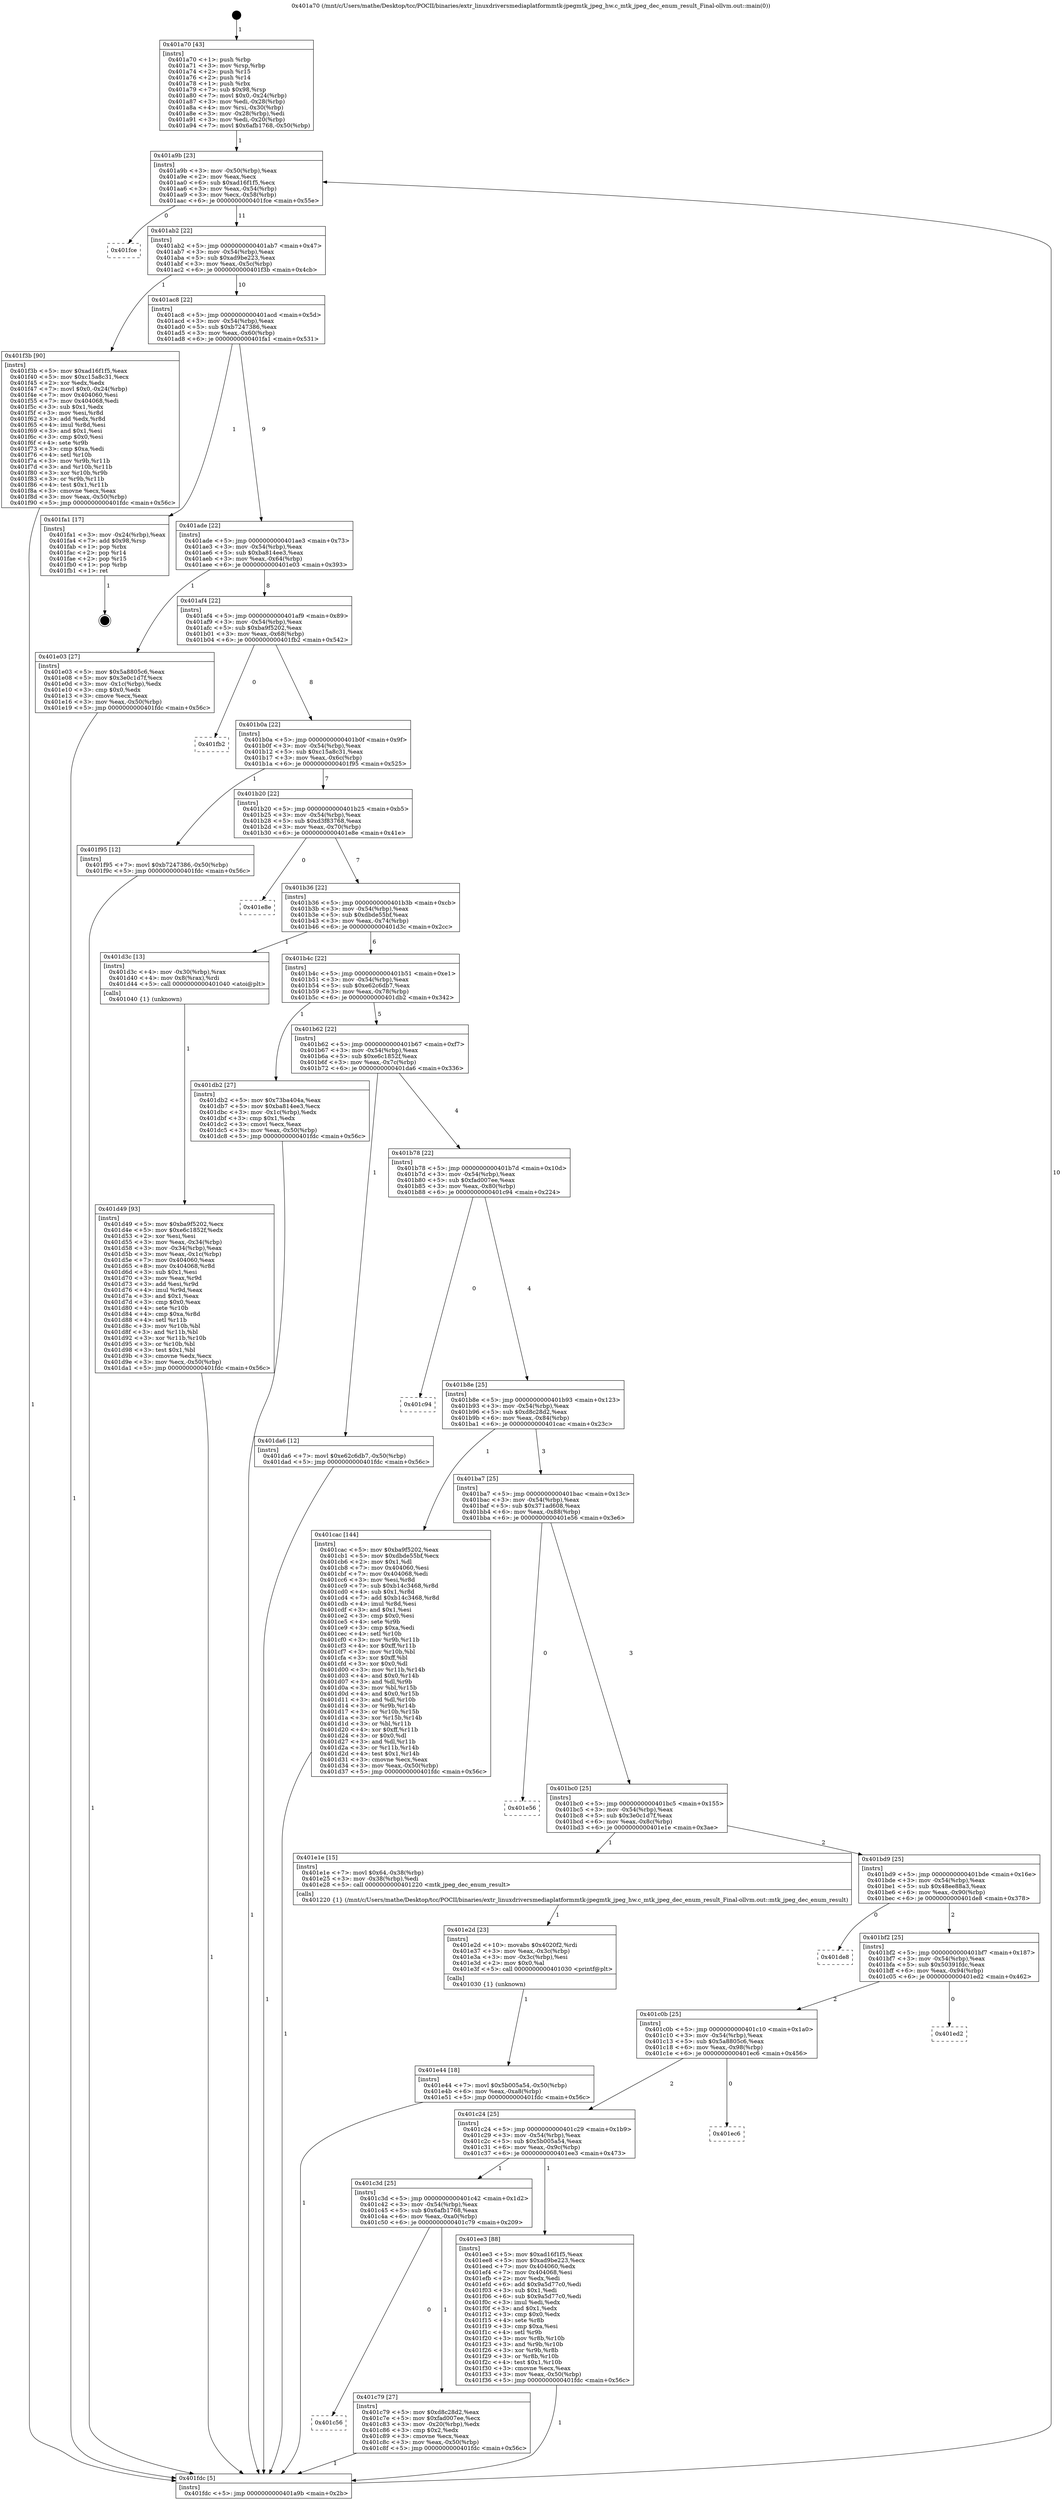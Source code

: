 digraph "0x401a70" {
  label = "0x401a70 (/mnt/c/Users/mathe/Desktop/tcc/POCII/binaries/extr_linuxdriversmediaplatformmtk-jpegmtk_jpeg_hw.c_mtk_jpeg_dec_enum_result_Final-ollvm.out::main(0))"
  labelloc = "t"
  node[shape=record]

  Entry [label="",width=0.3,height=0.3,shape=circle,fillcolor=black,style=filled]
  "0x401a9b" [label="{
     0x401a9b [23]\l
     | [instrs]\l
     &nbsp;&nbsp;0x401a9b \<+3\>: mov -0x50(%rbp),%eax\l
     &nbsp;&nbsp;0x401a9e \<+2\>: mov %eax,%ecx\l
     &nbsp;&nbsp;0x401aa0 \<+6\>: sub $0xad16f1f5,%ecx\l
     &nbsp;&nbsp;0x401aa6 \<+3\>: mov %eax,-0x54(%rbp)\l
     &nbsp;&nbsp;0x401aa9 \<+3\>: mov %ecx,-0x58(%rbp)\l
     &nbsp;&nbsp;0x401aac \<+6\>: je 0000000000401fce \<main+0x55e\>\l
  }"]
  "0x401fce" [label="{
     0x401fce\l
  }", style=dashed]
  "0x401ab2" [label="{
     0x401ab2 [22]\l
     | [instrs]\l
     &nbsp;&nbsp;0x401ab2 \<+5\>: jmp 0000000000401ab7 \<main+0x47\>\l
     &nbsp;&nbsp;0x401ab7 \<+3\>: mov -0x54(%rbp),%eax\l
     &nbsp;&nbsp;0x401aba \<+5\>: sub $0xad9be223,%eax\l
     &nbsp;&nbsp;0x401abf \<+3\>: mov %eax,-0x5c(%rbp)\l
     &nbsp;&nbsp;0x401ac2 \<+6\>: je 0000000000401f3b \<main+0x4cb\>\l
  }"]
  Exit [label="",width=0.3,height=0.3,shape=circle,fillcolor=black,style=filled,peripheries=2]
  "0x401f3b" [label="{
     0x401f3b [90]\l
     | [instrs]\l
     &nbsp;&nbsp;0x401f3b \<+5\>: mov $0xad16f1f5,%eax\l
     &nbsp;&nbsp;0x401f40 \<+5\>: mov $0xc15a8c31,%ecx\l
     &nbsp;&nbsp;0x401f45 \<+2\>: xor %edx,%edx\l
     &nbsp;&nbsp;0x401f47 \<+7\>: movl $0x0,-0x24(%rbp)\l
     &nbsp;&nbsp;0x401f4e \<+7\>: mov 0x404060,%esi\l
     &nbsp;&nbsp;0x401f55 \<+7\>: mov 0x404068,%edi\l
     &nbsp;&nbsp;0x401f5c \<+3\>: sub $0x1,%edx\l
     &nbsp;&nbsp;0x401f5f \<+3\>: mov %esi,%r8d\l
     &nbsp;&nbsp;0x401f62 \<+3\>: add %edx,%r8d\l
     &nbsp;&nbsp;0x401f65 \<+4\>: imul %r8d,%esi\l
     &nbsp;&nbsp;0x401f69 \<+3\>: and $0x1,%esi\l
     &nbsp;&nbsp;0x401f6c \<+3\>: cmp $0x0,%esi\l
     &nbsp;&nbsp;0x401f6f \<+4\>: sete %r9b\l
     &nbsp;&nbsp;0x401f73 \<+3\>: cmp $0xa,%edi\l
     &nbsp;&nbsp;0x401f76 \<+4\>: setl %r10b\l
     &nbsp;&nbsp;0x401f7a \<+3\>: mov %r9b,%r11b\l
     &nbsp;&nbsp;0x401f7d \<+3\>: and %r10b,%r11b\l
     &nbsp;&nbsp;0x401f80 \<+3\>: xor %r10b,%r9b\l
     &nbsp;&nbsp;0x401f83 \<+3\>: or %r9b,%r11b\l
     &nbsp;&nbsp;0x401f86 \<+4\>: test $0x1,%r11b\l
     &nbsp;&nbsp;0x401f8a \<+3\>: cmovne %ecx,%eax\l
     &nbsp;&nbsp;0x401f8d \<+3\>: mov %eax,-0x50(%rbp)\l
     &nbsp;&nbsp;0x401f90 \<+5\>: jmp 0000000000401fdc \<main+0x56c\>\l
  }"]
  "0x401ac8" [label="{
     0x401ac8 [22]\l
     | [instrs]\l
     &nbsp;&nbsp;0x401ac8 \<+5\>: jmp 0000000000401acd \<main+0x5d\>\l
     &nbsp;&nbsp;0x401acd \<+3\>: mov -0x54(%rbp),%eax\l
     &nbsp;&nbsp;0x401ad0 \<+5\>: sub $0xb7247386,%eax\l
     &nbsp;&nbsp;0x401ad5 \<+3\>: mov %eax,-0x60(%rbp)\l
     &nbsp;&nbsp;0x401ad8 \<+6\>: je 0000000000401fa1 \<main+0x531\>\l
  }"]
  "0x401e44" [label="{
     0x401e44 [18]\l
     | [instrs]\l
     &nbsp;&nbsp;0x401e44 \<+7\>: movl $0x5b005a54,-0x50(%rbp)\l
     &nbsp;&nbsp;0x401e4b \<+6\>: mov %eax,-0xa8(%rbp)\l
     &nbsp;&nbsp;0x401e51 \<+5\>: jmp 0000000000401fdc \<main+0x56c\>\l
  }"]
  "0x401fa1" [label="{
     0x401fa1 [17]\l
     | [instrs]\l
     &nbsp;&nbsp;0x401fa1 \<+3\>: mov -0x24(%rbp),%eax\l
     &nbsp;&nbsp;0x401fa4 \<+7\>: add $0x98,%rsp\l
     &nbsp;&nbsp;0x401fab \<+1\>: pop %rbx\l
     &nbsp;&nbsp;0x401fac \<+2\>: pop %r14\l
     &nbsp;&nbsp;0x401fae \<+2\>: pop %r15\l
     &nbsp;&nbsp;0x401fb0 \<+1\>: pop %rbp\l
     &nbsp;&nbsp;0x401fb1 \<+1\>: ret\l
  }"]
  "0x401ade" [label="{
     0x401ade [22]\l
     | [instrs]\l
     &nbsp;&nbsp;0x401ade \<+5\>: jmp 0000000000401ae3 \<main+0x73\>\l
     &nbsp;&nbsp;0x401ae3 \<+3\>: mov -0x54(%rbp),%eax\l
     &nbsp;&nbsp;0x401ae6 \<+5\>: sub $0xba814ee3,%eax\l
     &nbsp;&nbsp;0x401aeb \<+3\>: mov %eax,-0x64(%rbp)\l
     &nbsp;&nbsp;0x401aee \<+6\>: je 0000000000401e03 \<main+0x393\>\l
  }"]
  "0x401e2d" [label="{
     0x401e2d [23]\l
     | [instrs]\l
     &nbsp;&nbsp;0x401e2d \<+10\>: movabs $0x4020f2,%rdi\l
     &nbsp;&nbsp;0x401e37 \<+3\>: mov %eax,-0x3c(%rbp)\l
     &nbsp;&nbsp;0x401e3a \<+3\>: mov -0x3c(%rbp),%esi\l
     &nbsp;&nbsp;0x401e3d \<+2\>: mov $0x0,%al\l
     &nbsp;&nbsp;0x401e3f \<+5\>: call 0000000000401030 \<printf@plt\>\l
     | [calls]\l
     &nbsp;&nbsp;0x401030 \{1\} (unknown)\l
  }"]
  "0x401e03" [label="{
     0x401e03 [27]\l
     | [instrs]\l
     &nbsp;&nbsp;0x401e03 \<+5\>: mov $0x5a8805c6,%eax\l
     &nbsp;&nbsp;0x401e08 \<+5\>: mov $0x3e0c1d7f,%ecx\l
     &nbsp;&nbsp;0x401e0d \<+3\>: mov -0x1c(%rbp),%edx\l
     &nbsp;&nbsp;0x401e10 \<+3\>: cmp $0x0,%edx\l
     &nbsp;&nbsp;0x401e13 \<+3\>: cmove %ecx,%eax\l
     &nbsp;&nbsp;0x401e16 \<+3\>: mov %eax,-0x50(%rbp)\l
     &nbsp;&nbsp;0x401e19 \<+5\>: jmp 0000000000401fdc \<main+0x56c\>\l
  }"]
  "0x401af4" [label="{
     0x401af4 [22]\l
     | [instrs]\l
     &nbsp;&nbsp;0x401af4 \<+5\>: jmp 0000000000401af9 \<main+0x89\>\l
     &nbsp;&nbsp;0x401af9 \<+3\>: mov -0x54(%rbp),%eax\l
     &nbsp;&nbsp;0x401afc \<+5\>: sub $0xba9f5202,%eax\l
     &nbsp;&nbsp;0x401b01 \<+3\>: mov %eax,-0x68(%rbp)\l
     &nbsp;&nbsp;0x401b04 \<+6\>: je 0000000000401fb2 \<main+0x542\>\l
  }"]
  "0x401d49" [label="{
     0x401d49 [93]\l
     | [instrs]\l
     &nbsp;&nbsp;0x401d49 \<+5\>: mov $0xba9f5202,%ecx\l
     &nbsp;&nbsp;0x401d4e \<+5\>: mov $0xe6c1852f,%edx\l
     &nbsp;&nbsp;0x401d53 \<+2\>: xor %esi,%esi\l
     &nbsp;&nbsp;0x401d55 \<+3\>: mov %eax,-0x34(%rbp)\l
     &nbsp;&nbsp;0x401d58 \<+3\>: mov -0x34(%rbp),%eax\l
     &nbsp;&nbsp;0x401d5b \<+3\>: mov %eax,-0x1c(%rbp)\l
     &nbsp;&nbsp;0x401d5e \<+7\>: mov 0x404060,%eax\l
     &nbsp;&nbsp;0x401d65 \<+8\>: mov 0x404068,%r8d\l
     &nbsp;&nbsp;0x401d6d \<+3\>: sub $0x1,%esi\l
     &nbsp;&nbsp;0x401d70 \<+3\>: mov %eax,%r9d\l
     &nbsp;&nbsp;0x401d73 \<+3\>: add %esi,%r9d\l
     &nbsp;&nbsp;0x401d76 \<+4\>: imul %r9d,%eax\l
     &nbsp;&nbsp;0x401d7a \<+3\>: and $0x1,%eax\l
     &nbsp;&nbsp;0x401d7d \<+3\>: cmp $0x0,%eax\l
     &nbsp;&nbsp;0x401d80 \<+4\>: sete %r10b\l
     &nbsp;&nbsp;0x401d84 \<+4\>: cmp $0xa,%r8d\l
     &nbsp;&nbsp;0x401d88 \<+4\>: setl %r11b\l
     &nbsp;&nbsp;0x401d8c \<+3\>: mov %r10b,%bl\l
     &nbsp;&nbsp;0x401d8f \<+3\>: and %r11b,%bl\l
     &nbsp;&nbsp;0x401d92 \<+3\>: xor %r11b,%r10b\l
     &nbsp;&nbsp;0x401d95 \<+3\>: or %r10b,%bl\l
     &nbsp;&nbsp;0x401d98 \<+3\>: test $0x1,%bl\l
     &nbsp;&nbsp;0x401d9b \<+3\>: cmovne %edx,%ecx\l
     &nbsp;&nbsp;0x401d9e \<+3\>: mov %ecx,-0x50(%rbp)\l
     &nbsp;&nbsp;0x401da1 \<+5\>: jmp 0000000000401fdc \<main+0x56c\>\l
  }"]
  "0x401fb2" [label="{
     0x401fb2\l
  }", style=dashed]
  "0x401b0a" [label="{
     0x401b0a [22]\l
     | [instrs]\l
     &nbsp;&nbsp;0x401b0a \<+5\>: jmp 0000000000401b0f \<main+0x9f\>\l
     &nbsp;&nbsp;0x401b0f \<+3\>: mov -0x54(%rbp),%eax\l
     &nbsp;&nbsp;0x401b12 \<+5\>: sub $0xc15a8c31,%eax\l
     &nbsp;&nbsp;0x401b17 \<+3\>: mov %eax,-0x6c(%rbp)\l
     &nbsp;&nbsp;0x401b1a \<+6\>: je 0000000000401f95 \<main+0x525\>\l
  }"]
  "0x401a70" [label="{
     0x401a70 [43]\l
     | [instrs]\l
     &nbsp;&nbsp;0x401a70 \<+1\>: push %rbp\l
     &nbsp;&nbsp;0x401a71 \<+3\>: mov %rsp,%rbp\l
     &nbsp;&nbsp;0x401a74 \<+2\>: push %r15\l
     &nbsp;&nbsp;0x401a76 \<+2\>: push %r14\l
     &nbsp;&nbsp;0x401a78 \<+1\>: push %rbx\l
     &nbsp;&nbsp;0x401a79 \<+7\>: sub $0x98,%rsp\l
     &nbsp;&nbsp;0x401a80 \<+7\>: movl $0x0,-0x24(%rbp)\l
     &nbsp;&nbsp;0x401a87 \<+3\>: mov %edi,-0x28(%rbp)\l
     &nbsp;&nbsp;0x401a8a \<+4\>: mov %rsi,-0x30(%rbp)\l
     &nbsp;&nbsp;0x401a8e \<+3\>: mov -0x28(%rbp),%edi\l
     &nbsp;&nbsp;0x401a91 \<+3\>: mov %edi,-0x20(%rbp)\l
     &nbsp;&nbsp;0x401a94 \<+7\>: movl $0x6afb1768,-0x50(%rbp)\l
  }"]
  "0x401f95" [label="{
     0x401f95 [12]\l
     | [instrs]\l
     &nbsp;&nbsp;0x401f95 \<+7\>: movl $0xb7247386,-0x50(%rbp)\l
     &nbsp;&nbsp;0x401f9c \<+5\>: jmp 0000000000401fdc \<main+0x56c\>\l
  }"]
  "0x401b20" [label="{
     0x401b20 [22]\l
     | [instrs]\l
     &nbsp;&nbsp;0x401b20 \<+5\>: jmp 0000000000401b25 \<main+0xb5\>\l
     &nbsp;&nbsp;0x401b25 \<+3\>: mov -0x54(%rbp),%eax\l
     &nbsp;&nbsp;0x401b28 \<+5\>: sub $0xd3f83768,%eax\l
     &nbsp;&nbsp;0x401b2d \<+3\>: mov %eax,-0x70(%rbp)\l
     &nbsp;&nbsp;0x401b30 \<+6\>: je 0000000000401e8e \<main+0x41e\>\l
  }"]
  "0x401fdc" [label="{
     0x401fdc [5]\l
     | [instrs]\l
     &nbsp;&nbsp;0x401fdc \<+5\>: jmp 0000000000401a9b \<main+0x2b\>\l
  }"]
  "0x401e8e" [label="{
     0x401e8e\l
  }", style=dashed]
  "0x401b36" [label="{
     0x401b36 [22]\l
     | [instrs]\l
     &nbsp;&nbsp;0x401b36 \<+5\>: jmp 0000000000401b3b \<main+0xcb\>\l
     &nbsp;&nbsp;0x401b3b \<+3\>: mov -0x54(%rbp),%eax\l
     &nbsp;&nbsp;0x401b3e \<+5\>: sub $0xdbde55bf,%eax\l
     &nbsp;&nbsp;0x401b43 \<+3\>: mov %eax,-0x74(%rbp)\l
     &nbsp;&nbsp;0x401b46 \<+6\>: je 0000000000401d3c \<main+0x2cc\>\l
  }"]
  "0x401c56" [label="{
     0x401c56\l
  }", style=dashed]
  "0x401d3c" [label="{
     0x401d3c [13]\l
     | [instrs]\l
     &nbsp;&nbsp;0x401d3c \<+4\>: mov -0x30(%rbp),%rax\l
     &nbsp;&nbsp;0x401d40 \<+4\>: mov 0x8(%rax),%rdi\l
     &nbsp;&nbsp;0x401d44 \<+5\>: call 0000000000401040 \<atoi@plt\>\l
     | [calls]\l
     &nbsp;&nbsp;0x401040 \{1\} (unknown)\l
  }"]
  "0x401b4c" [label="{
     0x401b4c [22]\l
     | [instrs]\l
     &nbsp;&nbsp;0x401b4c \<+5\>: jmp 0000000000401b51 \<main+0xe1\>\l
     &nbsp;&nbsp;0x401b51 \<+3\>: mov -0x54(%rbp),%eax\l
     &nbsp;&nbsp;0x401b54 \<+5\>: sub $0xe62c6db7,%eax\l
     &nbsp;&nbsp;0x401b59 \<+3\>: mov %eax,-0x78(%rbp)\l
     &nbsp;&nbsp;0x401b5c \<+6\>: je 0000000000401db2 \<main+0x342\>\l
  }"]
  "0x401c79" [label="{
     0x401c79 [27]\l
     | [instrs]\l
     &nbsp;&nbsp;0x401c79 \<+5\>: mov $0xd8c28d2,%eax\l
     &nbsp;&nbsp;0x401c7e \<+5\>: mov $0xfad007ee,%ecx\l
     &nbsp;&nbsp;0x401c83 \<+3\>: mov -0x20(%rbp),%edx\l
     &nbsp;&nbsp;0x401c86 \<+3\>: cmp $0x2,%edx\l
     &nbsp;&nbsp;0x401c89 \<+3\>: cmovne %ecx,%eax\l
     &nbsp;&nbsp;0x401c8c \<+3\>: mov %eax,-0x50(%rbp)\l
     &nbsp;&nbsp;0x401c8f \<+5\>: jmp 0000000000401fdc \<main+0x56c\>\l
  }"]
  "0x401db2" [label="{
     0x401db2 [27]\l
     | [instrs]\l
     &nbsp;&nbsp;0x401db2 \<+5\>: mov $0x73ba404a,%eax\l
     &nbsp;&nbsp;0x401db7 \<+5\>: mov $0xba814ee3,%ecx\l
     &nbsp;&nbsp;0x401dbc \<+3\>: mov -0x1c(%rbp),%edx\l
     &nbsp;&nbsp;0x401dbf \<+3\>: cmp $0x1,%edx\l
     &nbsp;&nbsp;0x401dc2 \<+3\>: cmovl %ecx,%eax\l
     &nbsp;&nbsp;0x401dc5 \<+3\>: mov %eax,-0x50(%rbp)\l
     &nbsp;&nbsp;0x401dc8 \<+5\>: jmp 0000000000401fdc \<main+0x56c\>\l
  }"]
  "0x401b62" [label="{
     0x401b62 [22]\l
     | [instrs]\l
     &nbsp;&nbsp;0x401b62 \<+5\>: jmp 0000000000401b67 \<main+0xf7\>\l
     &nbsp;&nbsp;0x401b67 \<+3\>: mov -0x54(%rbp),%eax\l
     &nbsp;&nbsp;0x401b6a \<+5\>: sub $0xe6c1852f,%eax\l
     &nbsp;&nbsp;0x401b6f \<+3\>: mov %eax,-0x7c(%rbp)\l
     &nbsp;&nbsp;0x401b72 \<+6\>: je 0000000000401da6 \<main+0x336\>\l
  }"]
  "0x401c3d" [label="{
     0x401c3d [25]\l
     | [instrs]\l
     &nbsp;&nbsp;0x401c3d \<+5\>: jmp 0000000000401c42 \<main+0x1d2\>\l
     &nbsp;&nbsp;0x401c42 \<+3\>: mov -0x54(%rbp),%eax\l
     &nbsp;&nbsp;0x401c45 \<+5\>: sub $0x6afb1768,%eax\l
     &nbsp;&nbsp;0x401c4a \<+6\>: mov %eax,-0xa0(%rbp)\l
     &nbsp;&nbsp;0x401c50 \<+6\>: je 0000000000401c79 \<main+0x209\>\l
  }"]
  "0x401da6" [label="{
     0x401da6 [12]\l
     | [instrs]\l
     &nbsp;&nbsp;0x401da6 \<+7\>: movl $0xe62c6db7,-0x50(%rbp)\l
     &nbsp;&nbsp;0x401dad \<+5\>: jmp 0000000000401fdc \<main+0x56c\>\l
  }"]
  "0x401b78" [label="{
     0x401b78 [22]\l
     | [instrs]\l
     &nbsp;&nbsp;0x401b78 \<+5\>: jmp 0000000000401b7d \<main+0x10d\>\l
     &nbsp;&nbsp;0x401b7d \<+3\>: mov -0x54(%rbp),%eax\l
     &nbsp;&nbsp;0x401b80 \<+5\>: sub $0xfad007ee,%eax\l
     &nbsp;&nbsp;0x401b85 \<+3\>: mov %eax,-0x80(%rbp)\l
     &nbsp;&nbsp;0x401b88 \<+6\>: je 0000000000401c94 \<main+0x224\>\l
  }"]
  "0x401ee3" [label="{
     0x401ee3 [88]\l
     | [instrs]\l
     &nbsp;&nbsp;0x401ee3 \<+5\>: mov $0xad16f1f5,%eax\l
     &nbsp;&nbsp;0x401ee8 \<+5\>: mov $0xad9be223,%ecx\l
     &nbsp;&nbsp;0x401eed \<+7\>: mov 0x404060,%edx\l
     &nbsp;&nbsp;0x401ef4 \<+7\>: mov 0x404068,%esi\l
     &nbsp;&nbsp;0x401efb \<+2\>: mov %edx,%edi\l
     &nbsp;&nbsp;0x401efd \<+6\>: add $0x9a5d77c0,%edi\l
     &nbsp;&nbsp;0x401f03 \<+3\>: sub $0x1,%edi\l
     &nbsp;&nbsp;0x401f06 \<+6\>: sub $0x9a5d77c0,%edi\l
     &nbsp;&nbsp;0x401f0c \<+3\>: imul %edi,%edx\l
     &nbsp;&nbsp;0x401f0f \<+3\>: and $0x1,%edx\l
     &nbsp;&nbsp;0x401f12 \<+3\>: cmp $0x0,%edx\l
     &nbsp;&nbsp;0x401f15 \<+4\>: sete %r8b\l
     &nbsp;&nbsp;0x401f19 \<+3\>: cmp $0xa,%esi\l
     &nbsp;&nbsp;0x401f1c \<+4\>: setl %r9b\l
     &nbsp;&nbsp;0x401f20 \<+3\>: mov %r8b,%r10b\l
     &nbsp;&nbsp;0x401f23 \<+3\>: and %r9b,%r10b\l
     &nbsp;&nbsp;0x401f26 \<+3\>: xor %r9b,%r8b\l
     &nbsp;&nbsp;0x401f29 \<+3\>: or %r8b,%r10b\l
     &nbsp;&nbsp;0x401f2c \<+4\>: test $0x1,%r10b\l
     &nbsp;&nbsp;0x401f30 \<+3\>: cmovne %ecx,%eax\l
     &nbsp;&nbsp;0x401f33 \<+3\>: mov %eax,-0x50(%rbp)\l
     &nbsp;&nbsp;0x401f36 \<+5\>: jmp 0000000000401fdc \<main+0x56c\>\l
  }"]
  "0x401c94" [label="{
     0x401c94\l
  }", style=dashed]
  "0x401b8e" [label="{
     0x401b8e [25]\l
     | [instrs]\l
     &nbsp;&nbsp;0x401b8e \<+5\>: jmp 0000000000401b93 \<main+0x123\>\l
     &nbsp;&nbsp;0x401b93 \<+3\>: mov -0x54(%rbp),%eax\l
     &nbsp;&nbsp;0x401b96 \<+5\>: sub $0xd8c28d2,%eax\l
     &nbsp;&nbsp;0x401b9b \<+6\>: mov %eax,-0x84(%rbp)\l
     &nbsp;&nbsp;0x401ba1 \<+6\>: je 0000000000401cac \<main+0x23c\>\l
  }"]
  "0x401c24" [label="{
     0x401c24 [25]\l
     | [instrs]\l
     &nbsp;&nbsp;0x401c24 \<+5\>: jmp 0000000000401c29 \<main+0x1b9\>\l
     &nbsp;&nbsp;0x401c29 \<+3\>: mov -0x54(%rbp),%eax\l
     &nbsp;&nbsp;0x401c2c \<+5\>: sub $0x5b005a54,%eax\l
     &nbsp;&nbsp;0x401c31 \<+6\>: mov %eax,-0x9c(%rbp)\l
     &nbsp;&nbsp;0x401c37 \<+6\>: je 0000000000401ee3 \<main+0x473\>\l
  }"]
  "0x401cac" [label="{
     0x401cac [144]\l
     | [instrs]\l
     &nbsp;&nbsp;0x401cac \<+5\>: mov $0xba9f5202,%eax\l
     &nbsp;&nbsp;0x401cb1 \<+5\>: mov $0xdbde55bf,%ecx\l
     &nbsp;&nbsp;0x401cb6 \<+2\>: mov $0x1,%dl\l
     &nbsp;&nbsp;0x401cb8 \<+7\>: mov 0x404060,%esi\l
     &nbsp;&nbsp;0x401cbf \<+7\>: mov 0x404068,%edi\l
     &nbsp;&nbsp;0x401cc6 \<+3\>: mov %esi,%r8d\l
     &nbsp;&nbsp;0x401cc9 \<+7\>: sub $0xb14c3468,%r8d\l
     &nbsp;&nbsp;0x401cd0 \<+4\>: sub $0x1,%r8d\l
     &nbsp;&nbsp;0x401cd4 \<+7\>: add $0xb14c3468,%r8d\l
     &nbsp;&nbsp;0x401cdb \<+4\>: imul %r8d,%esi\l
     &nbsp;&nbsp;0x401cdf \<+3\>: and $0x1,%esi\l
     &nbsp;&nbsp;0x401ce2 \<+3\>: cmp $0x0,%esi\l
     &nbsp;&nbsp;0x401ce5 \<+4\>: sete %r9b\l
     &nbsp;&nbsp;0x401ce9 \<+3\>: cmp $0xa,%edi\l
     &nbsp;&nbsp;0x401cec \<+4\>: setl %r10b\l
     &nbsp;&nbsp;0x401cf0 \<+3\>: mov %r9b,%r11b\l
     &nbsp;&nbsp;0x401cf3 \<+4\>: xor $0xff,%r11b\l
     &nbsp;&nbsp;0x401cf7 \<+3\>: mov %r10b,%bl\l
     &nbsp;&nbsp;0x401cfa \<+3\>: xor $0xff,%bl\l
     &nbsp;&nbsp;0x401cfd \<+3\>: xor $0x0,%dl\l
     &nbsp;&nbsp;0x401d00 \<+3\>: mov %r11b,%r14b\l
     &nbsp;&nbsp;0x401d03 \<+4\>: and $0x0,%r14b\l
     &nbsp;&nbsp;0x401d07 \<+3\>: and %dl,%r9b\l
     &nbsp;&nbsp;0x401d0a \<+3\>: mov %bl,%r15b\l
     &nbsp;&nbsp;0x401d0d \<+4\>: and $0x0,%r15b\l
     &nbsp;&nbsp;0x401d11 \<+3\>: and %dl,%r10b\l
     &nbsp;&nbsp;0x401d14 \<+3\>: or %r9b,%r14b\l
     &nbsp;&nbsp;0x401d17 \<+3\>: or %r10b,%r15b\l
     &nbsp;&nbsp;0x401d1a \<+3\>: xor %r15b,%r14b\l
     &nbsp;&nbsp;0x401d1d \<+3\>: or %bl,%r11b\l
     &nbsp;&nbsp;0x401d20 \<+4\>: xor $0xff,%r11b\l
     &nbsp;&nbsp;0x401d24 \<+3\>: or $0x0,%dl\l
     &nbsp;&nbsp;0x401d27 \<+3\>: and %dl,%r11b\l
     &nbsp;&nbsp;0x401d2a \<+3\>: or %r11b,%r14b\l
     &nbsp;&nbsp;0x401d2d \<+4\>: test $0x1,%r14b\l
     &nbsp;&nbsp;0x401d31 \<+3\>: cmovne %ecx,%eax\l
     &nbsp;&nbsp;0x401d34 \<+3\>: mov %eax,-0x50(%rbp)\l
     &nbsp;&nbsp;0x401d37 \<+5\>: jmp 0000000000401fdc \<main+0x56c\>\l
  }"]
  "0x401ba7" [label="{
     0x401ba7 [25]\l
     | [instrs]\l
     &nbsp;&nbsp;0x401ba7 \<+5\>: jmp 0000000000401bac \<main+0x13c\>\l
     &nbsp;&nbsp;0x401bac \<+3\>: mov -0x54(%rbp),%eax\l
     &nbsp;&nbsp;0x401baf \<+5\>: sub $0x371ad608,%eax\l
     &nbsp;&nbsp;0x401bb4 \<+6\>: mov %eax,-0x88(%rbp)\l
     &nbsp;&nbsp;0x401bba \<+6\>: je 0000000000401e56 \<main+0x3e6\>\l
  }"]
  "0x401ec6" [label="{
     0x401ec6\l
  }", style=dashed]
  "0x401e56" [label="{
     0x401e56\l
  }", style=dashed]
  "0x401bc0" [label="{
     0x401bc0 [25]\l
     | [instrs]\l
     &nbsp;&nbsp;0x401bc0 \<+5\>: jmp 0000000000401bc5 \<main+0x155\>\l
     &nbsp;&nbsp;0x401bc5 \<+3\>: mov -0x54(%rbp),%eax\l
     &nbsp;&nbsp;0x401bc8 \<+5\>: sub $0x3e0c1d7f,%eax\l
     &nbsp;&nbsp;0x401bcd \<+6\>: mov %eax,-0x8c(%rbp)\l
     &nbsp;&nbsp;0x401bd3 \<+6\>: je 0000000000401e1e \<main+0x3ae\>\l
  }"]
  "0x401c0b" [label="{
     0x401c0b [25]\l
     | [instrs]\l
     &nbsp;&nbsp;0x401c0b \<+5\>: jmp 0000000000401c10 \<main+0x1a0\>\l
     &nbsp;&nbsp;0x401c10 \<+3\>: mov -0x54(%rbp),%eax\l
     &nbsp;&nbsp;0x401c13 \<+5\>: sub $0x5a8805c6,%eax\l
     &nbsp;&nbsp;0x401c18 \<+6\>: mov %eax,-0x98(%rbp)\l
     &nbsp;&nbsp;0x401c1e \<+6\>: je 0000000000401ec6 \<main+0x456\>\l
  }"]
  "0x401e1e" [label="{
     0x401e1e [15]\l
     | [instrs]\l
     &nbsp;&nbsp;0x401e1e \<+7\>: movl $0x64,-0x38(%rbp)\l
     &nbsp;&nbsp;0x401e25 \<+3\>: mov -0x38(%rbp),%edi\l
     &nbsp;&nbsp;0x401e28 \<+5\>: call 0000000000401220 \<mtk_jpeg_dec_enum_result\>\l
     | [calls]\l
     &nbsp;&nbsp;0x401220 \{1\} (/mnt/c/Users/mathe/Desktop/tcc/POCII/binaries/extr_linuxdriversmediaplatformmtk-jpegmtk_jpeg_hw.c_mtk_jpeg_dec_enum_result_Final-ollvm.out::mtk_jpeg_dec_enum_result)\l
  }"]
  "0x401bd9" [label="{
     0x401bd9 [25]\l
     | [instrs]\l
     &nbsp;&nbsp;0x401bd9 \<+5\>: jmp 0000000000401bde \<main+0x16e\>\l
     &nbsp;&nbsp;0x401bde \<+3\>: mov -0x54(%rbp),%eax\l
     &nbsp;&nbsp;0x401be1 \<+5\>: sub $0x48ee88a3,%eax\l
     &nbsp;&nbsp;0x401be6 \<+6\>: mov %eax,-0x90(%rbp)\l
     &nbsp;&nbsp;0x401bec \<+6\>: je 0000000000401de8 \<main+0x378\>\l
  }"]
  "0x401ed2" [label="{
     0x401ed2\l
  }", style=dashed]
  "0x401de8" [label="{
     0x401de8\l
  }", style=dashed]
  "0x401bf2" [label="{
     0x401bf2 [25]\l
     | [instrs]\l
     &nbsp;&nbsp;0x401bf2 \<+5\>: jmp 0000000000401bf7 \<main+0x187\>\l
     &nbsp;&nbsp;0x401bf7 \<+3\>: mov -0x54(%rbp),%eax\l
     &nbsp;&nbsp;0x401bfa \<+5\>: sub $0x50391fdc,%eax\l
     &nbsp;&nbsp;0x401bff \<+6\>: mov %eax,-0x94(%rbp)\l
     &nbsp;&nbsp;0x401c05 \<+6\>: je 0000000000401ed2 \<main+0x462\>\l
  }"]
  Entry -> "0x401a70" [label=" 1"]
  "0x401a9b" -> "0x401fce" [label=" 0"]
  "0x401a9b" -> "0x401ab2" [label=" 11"]
  "0x401fa1" -> Exit [label=" 1"]
  "0x401ab2" -> "0x401f3b" [label=" 1"]
  "0x401ab2" -> "0x401ac8" [label=" 10"]
  "0x401f95" -> "0x401fdc" [label=" 1"]
  "0x401ac8" -> "0x401fa1" [label=" 1"]
  "0x401ac8" -> "0x401ade" [label=" 9"]
  "0x401f3b" -> "0x401fdc" [label=" 1"]
  "0x401ade" -> "0x401e03" [label=" 1"]
  "0x401ade" -> "0x401af4" [label=" 8"]
  "0x401ee3" -> "0x401fdc" [label=" 1"]
  "0x401af4" -> "0x401fb2" [label=" 0"]
  "0x401af4" -> "0x401b0a" [label=" 8"]
  "0x401e44" -> "0x401fdc" [label=" 1"]
  "0x401b0a" -> "0x401f95" [label=" 1"]
  "0x401b0a" -> "0x401b20" [label=" 7"]
  "0x401e2d" -> "0x401e44" [label=" 1"]
  "0x401b20" -> "0x401e8e" [label=" 0"]
  "0x401b20" -> "0x401b36" [label=" 7"]
  "0x401e1e" -> "0x401e2d" [label=" 1"]
  "0x401b36" -> "0x401d3c" [label=" 1"]
  "0x401b36" -> "0x401b4c" [label=" 6"]
  "0x401e03" -> "0x401fdc" [label=" 1"]
  "0x401b4c" -> "0x401db2" [label=" 1"]
  "0x401b4c" -> "0x401b62" [label=" 5"]
  "0x401db2" -> "0x401fdc" [label=" 1"]
  "0x401b62" -> "0x401da6" [label=" 1"]
  "0x401b62" -> "0x401b78" [label=" 4"]
  "0x401d49" -> "0x401fdc" [label=" 1"]
  "0x401b78" -> "0x401c94" [label=" 0"]
  "0x401b78" -> "0x401b8e" [label=" 4"]
  "0x401d3c" -> "0x401d49" [label=" 1"]
  "0x401b8e" -> "0x401cac" [label=" 1"]
  "0x401b8e" -> "0x401ba7" [label=" 3"]
  "0x401fdc" -> "0x401a9b" [label=" 10"]
  "0x401ba7" -> "0x401e56" [label=" 0"]
  "0x401ba7" -> "0x401bc0" [label=" 3"]
  "0x401a70" -> "0x401a9b" [label=" 1"]
  "0x401bc0" -> "0x401e1e" [label=" 1"]
  "0x401bc0" -> "0x401bd9" [label=" 2"]
  "0x401c3d" -> "0x401c56" [label=" 0"]
  "0x401bd9" -> "0x401de8" [label=" 0"]
  "0x401bd9" -> "0x401bf2" [label=" 2"]
  "0x401c3d" -> "0x401c79" [label=" 1"]
  "0x401bf2" -> "0x401ed2" [label=" 0"]
  "0x401bf2" -> "0x401c0b" [label=" 2"]
  "0x401c79" -> "0x401fdc" [label=" 1"]
  "0x401c0b" -> "0x401ec6" [label=" 0"]
  "0x401c0b" -> "0x401c24" [label=" 2"]
  "0x401cac" -> "0x401fdc" [label=" 1"]
  "0x401c24" -> "0x401ee3" [label=" 1"]
  "0x401c24" -> "0x401c3d" [label=" 1"]
  "0x401da6" -> "0x401fdc" [label=" 1"]
}
